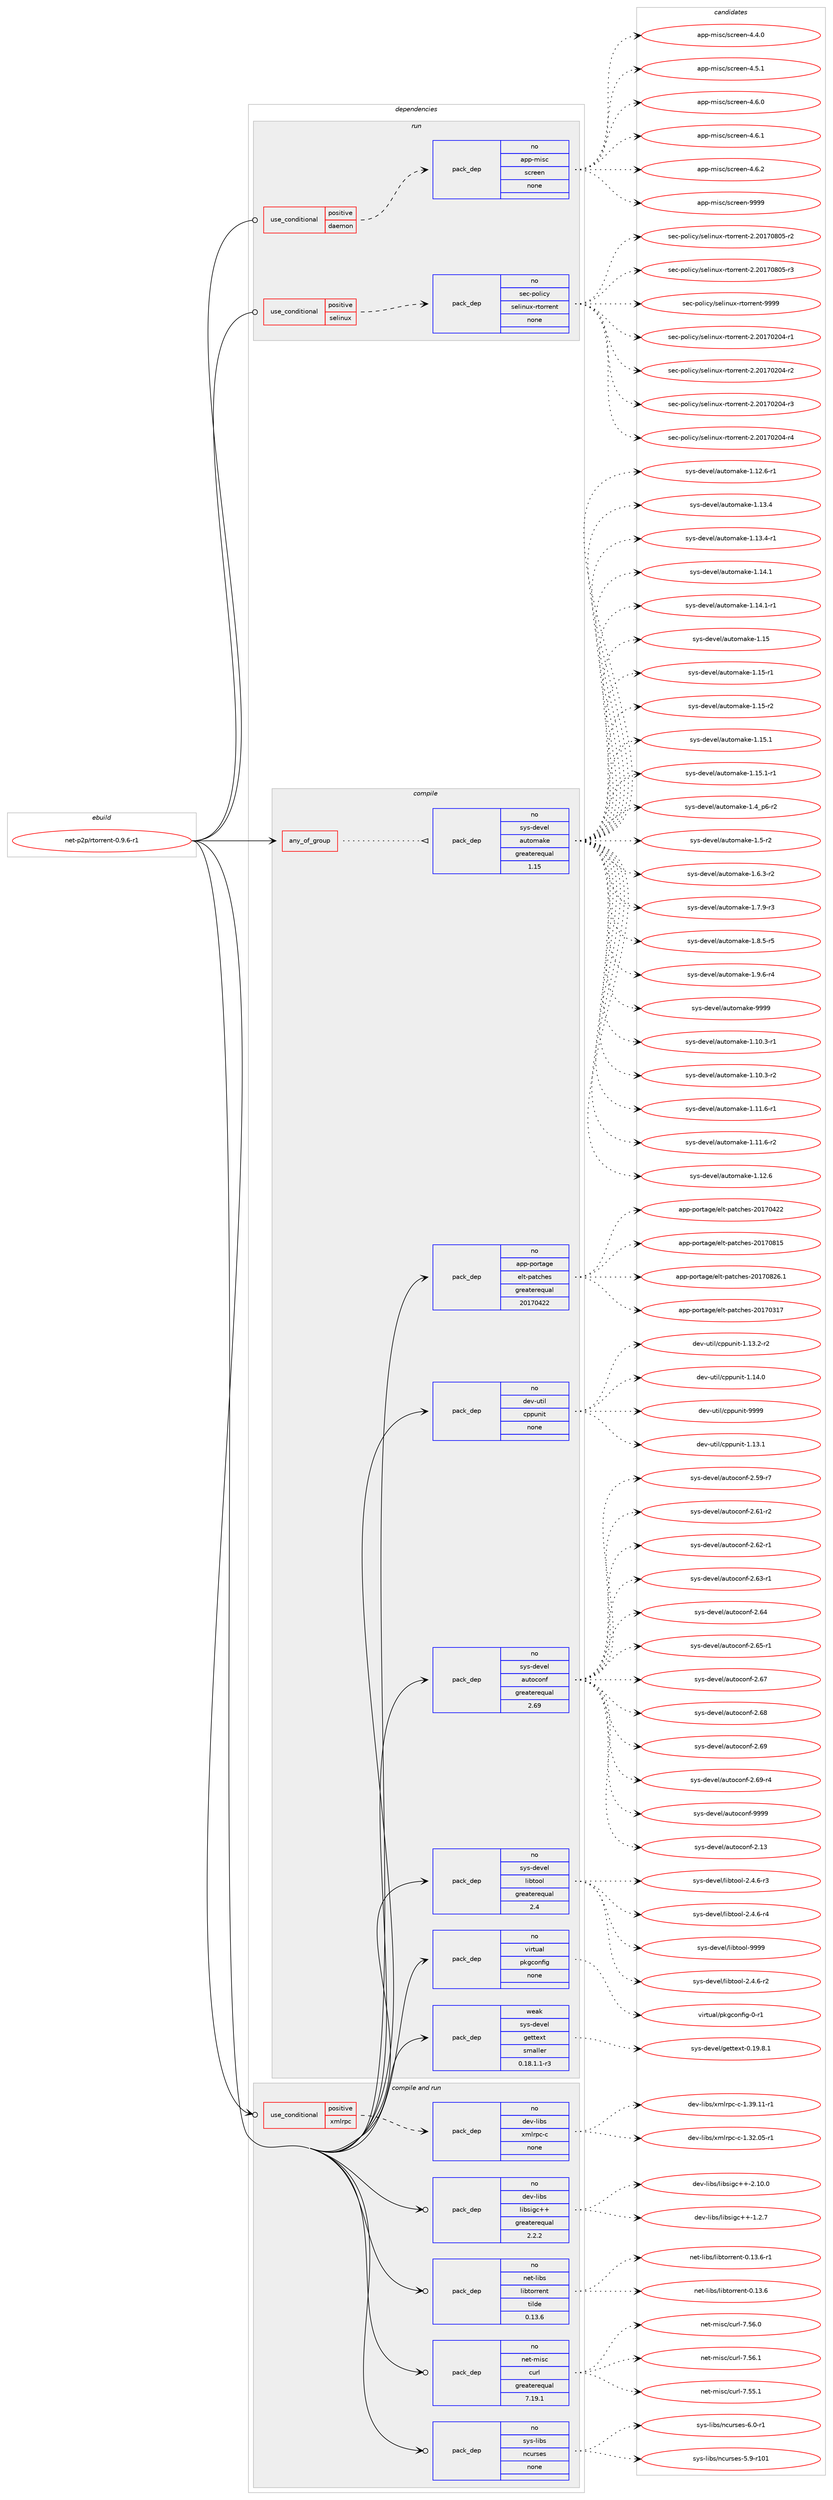 digraph prolog {

# *************
# Graph options
# *************

newrank=true;
concentrate=true;
compound=true;
graph [rankdir=LR,fontname=Helvetica,fontsize=10,ranksep=1.5];#, ranksep=2.5, nodesep=0.2];
edge  [arrowhead=vee];
node  [fontname=Helvetica,fontsize=10];

# **********
# The ebuild
# **********

subgraph cluster_leftcol {
color=gray;
rank=same;
label=<<i>ebuild</i>>;
id [label="net-p2p/rtorrent-0.9.6-r1", color=red, width=4, href="../net-p2p/rtorrent-0.9.6-r1.svg"];
}

# ****************
# The dependencies
# ****************

subgraph cluster_midcol {
color=gray;
label=<<i>dependencies</i>>;
subgraph cluster_compile {
fillcolor="#eeeeee";
style=filled;
label=<<i>compile</i>>;
subgraph any7270 {
dependency435133 [label=<<TABLE BORDER="0" CELLBORDER="1" CELLSPACING="0" CELLPADDING="4"><TR><TD CELLPADDING="10">any_of_group</TD></TR></TABLE>>, shape=none, color=red];subgraph pack320171 {
dependency435134 [label=<<TABLE BORDER="0" CELLBORDER="1" CELLSPACING="0" CELLPADDING="4" WIDTH="220"><TR><TD ROWSPAN="6" CELLPADDING="30">pack_dep</TD></TR><TR><TD WIDTH="110">no</TD></TR><TR><TD>sys-devel</TD></TR><TR><TD>automake</TD></TR><TR><TD>greaterequal</TD></TR><TR><TD>1.15</TD></TR></TABLE>>, shape=none, color=blue];
}
dependency435133:e -> dependency435134:w [weight=20,style="dotted",arrowhead="oinv"];
}
id:e -> dependency435133:w [weight=20,style="solid",arrowhead="vee"];
subgraph pack320172 {
dependency435135 [label=<<TABLE BORDER="0" CELLBORDER="1" CELLSPACING="0" CELLPADDING="4" WIDTH="220"><TR><TD ROWSPAN="6" CELLPADDING="30">pack_dep</TD></TR><TR><TD WIDTH="110">no</TD></TR><TR><TD>app-portage</TD></TR><TR><TD>elt-patches</TD></TR><TR><TD>greaterequal</TD></TR><TR><TD>20170422</TD></TR></TABLE>>, shape=none, color=blue];
}
id:e -> dependency435135:w [weight=20,style="solid",arrowhead="vee"];
subgraph pack320173 {
dependency435136 [label=<<TABLE BORDER="0" CELLBORDER="1" CELLSPACING="0" CELLPADDING="4" WIDTH="220"><TR><TD ROWSPAN="6" CELLPADDING="30">pack_dep</TD></TR><TR><TD WIDTH="110">no</TD></TR><TR><TD>dev-util</TD></TR><TR><TD>cppunit</TD></TR><TR><TD>none</TD></TR><TR><TD></TD></TR></TABLE>>, shape=none, color=blue];
}
id:e -> dependency435136:w [weight=20,style="solid",arrowhead="vee"];
subgraph pack320174 {
dependency435137 [label=<<TABLE BORDER="0" CELLBORDER="1" CELLSPACING="0" CELLPADDING="4" WIDTH="220"><TR><TD ROWSPAN="6" CELLPADDING="30">pack_dep</TD></TR><TR><TD WIDTH="110">no</TD></TR><TR><TD>sys-devel</TD></TR><TR><TD>autoconf</TD></TR><TR><TD>greaterequal</TD></TR><TR><TD>2.69</TD></TR></TABLE>>, shape=none, color=blue];
}
id:e -> dependency435137:w [weight=20,style="solid",arrowhead="vee"];
subgraph pack320175 {
dependency435138 [label=<<TABLE BORDER="0" CELLBORDER="1" CELLSPACING="0" CELLPADDING="4" WIDTH="220"><TR><TD ROWSPAN="6" CELLPADDING="30">pack_dep</TD></TR><TR><TD WIDTH="110">no</TD></TR><TR><TD>sys-devel</TD></TR><TR><TD>libtool</TD></TR><TR><TD>greaterequal</TD></TR><TR><TD>2.4</TD></TR></TABLE>>, shape=none, color=blue];
}
id:e -> dependency435138:w [weight=20,style="solid",arrowhead="vee"];
subgraph pack320176 {
dependency435139 [label=<<TABLE BORDER="0" CELLBORDER="1" CELLSPACING="0" CELLPADDING="4" WIDTH="220"><TR><TD ROWSPAN="6" CELLPADDING="30">pack_dep</TD></TR><TR><TD WIDTH="110">no</TD></TR><TR><TD>virtual</TD></TR><TR><TD>pkgconfig</TD></TR><TR><TD>none</TD></TR><TR><TD></TD></TR></TABLE>>, shape=none, color=blue];
}
id:e -> dependency435139:w [weight=20,style="solid",arrowhead="vee"];
subgraph pack320177 {
dependency435140 [label=<<TABLE BORDER="0" CELLBORDER="1" CELLSPACING="0" CELLPADDING="4" WIDTH="220"><TR><TD ROWSPAN="6" CELLPADDING="30">pack_dep</TD></TR><TR><TD WIDTH="110">weak</TD></TR><TR><TD>sys-devel</TD></TR><TR><TD>gettext</TD></TR><TR><TD>smaller</TD></TR><TR><TD>0.18.1.1-r3</TD></TR></TABLE>>, shape=none, color=blue];
}
id:e -> dependency435140:w [weight=20,style="solid",arrowhead="vee"];
}
subgraph cluster_compileandrun {
fillcolor="#eeeeee";
style=filled;
label=<<i>compile and run</i>>;
subgraph cond107459 {
dependency435141 [label=<<TABLE BORDER="0" CELLBORDER="1" CELLSPACING="0" CELLPADDING="4"><TR><TD ROWSPAN="3" CELLPADDING="10">use_conditional</TD></TR><TR><TD>positive</TD></TR><TR><TD>xmlrpc</TD></TR></TABLE>>, shape=none, color=red];
subgraph pack320178 {
dependency435142 [label=<<TABLE BORDER="0" CELLBORDER="1" CELLSPACING="0" CELLPADDING="4" WIDTH="220"><TR><TD ROWSPAN="6" CELLPADDING="30">pack_dep</TD></TR><TR><TD WIDTH="110">no</TD></TR><TR><TD>dev-libs</TD></TR><TR><TD>xmlrpc-c</TD></TR><TR><TD>none</TD></TR><TR><TD></TD></TR></TABLE>>, shape=none, color=blue];
}
dependency435141:e -> dependency435142:w [weight=20,style="dashed",arrowhead="vee"];
}
id:e -> dependency435141:w [weight=20,style="solid",arrowhead="odotvee"];
subgraph pack320179 {
dependency435143 [label=<<TABLE BORDER="0" CELLBORDER="1" CELLSPACING="0" CELLPADDING="4" WIDTH="220"><TR><TD ROWSPAN="6" CELLPADDING="30">pack_dep</TD></TR><TR><TD WIDTH="110">no</TD></TR><TR><TD>dev-libs</TD></TR><TR><TD>libsigc++</TD></TR><TR><TD>greaterequal</TD></TR><TR><TD>2.2.2</TD></TR></TABLE>>, shape=none, color=blue];
}
id:e -> dependency435143:w [weight=20,style="solid",arrowhead="odotvee"];
subgraph pack320180 {
dependency435144 [label=<<TABLE BORDER="0" CELLBORDER="1" CELLSPACING="0" CELLPADDING="4" WIDTH="220"><TR><TD ROWSPAN="6" CELLPADDING="30">pack_dep</TD></TR><TR><TD WIDTH="110">no</TD></TR><TR><TD>net-libs</TD></TR><TR><TD>libtorrent</TD></TR><TR><TD>tilde</TD></TR><TR><TD>0.13.6</TD></TR></TABLE>>, shape=none, color=blue];
}
id:e -> dependency435144:w [weight=20,style="solid",arrowhead="odotvee"];
subgraph pack320181 {
dependency435145 [label=<<TABLE BORDER="0" CELLBORDER="1" CELLSPACING="0" CELLPADDING="4" WIDTH="220"><TR><TD ROWSPAN="6" CELLPADDING="30">pack_dep</TD></TR><TR><TD WIDTH="110">no</TD></TR><TR><TD>net-misc</TD></TR><TR><TD>curl</TD></TR><TR><TD>greaterequal</TD></TR><TR><TD>7.19.1</TD></TR></TABLE>>, shape=none, color=blue];
}
id:e -> dependency435145:w [weight=20,style="solid",arrowhead="odotvee"];
subgraph pack320182 {
dependency435146 [label=<<TABLE BORDER="0" CELLBORDER="1" CELLSPACING="0" CELLPADDING="4" WIDTH="220"><TR><TD ROWSPAN="6" CELLPADDING="30">pack_dep</TD></TR><TR><TD WIDTH="110">no</TD></TR><TR><TD>sys-libs</TD></TR><TR><TD>ncurses</TD></TR><TR><TD>none</TD></TR><TR><TD></TD></TR></TABLE>>, shape=none, color=blue];
}
id:e -> dependency435146:w [weight=20,style="solid",arrowhead="odotvee"];
}
subgraph cluster_run {
fillcolor="#eeeeee";
style=filled;
label=<<i>run</i>>;
subgraph cond107460 {
dependency435147 [label=<<TABLE BORDER="0" CELLBORDER="1" CELLSPACING="0" CELLPADDING="4"><TR><TD ROWSPAN="3" CELLPADDING="10">use_conditional</TD></TR><TR><TD>positive</TD></TR><TR><TD>daemon</TD></TR></TABLE>>, shape=none, color=red];
subgraph pack320183 {
dependency435148 [label=<<TABLE BORDER="0" CELLBORDER="1" CELLSPACING="0" CELLPADDING="4" WIDTH="220"><TR><TD ROWSPAN="6" CELLPADDING="30">pack_dep</TD></TR><TR><TD WIDTH="110">no</TD></TR><TR><TD>app-misc</TD></TR><TR><TD>screen</TD></TR><TR><TD>none</TD></TR><TR><TD></TD></TR></TABLE>>, shape=none, color=blue];
}
dependency435147:e -> dependency435148:w [weight=20,style="dashed",arrowhead="vee"];
}
id:e -> dependency435147:w [weight=20,style="solid",arrowhead="odot"];
subgraph cond107461 {
dependency435149 [label=<<TABLE BORDER="0" CELLBORDER="1" CELLSPACING="0" CELLPADDING="4"><TR><TD ROWSPAN="3" CELLPADDING="10">use_conditional</TD></TR><TR><TD>positive</TD></TR><TR><TD>selinux</TD></TR></TABLE>>, shape=none, color=red];
subgraph pack320184 {
dependency435150 [label=<<TABLE BORDER="0" CELLBORDER="1" CELLSPACING="0" CELLPADDING="4" WIDTH="220"><TR><TD ROWSPAN="6" CELLPADDING="30">pack_dep</TD></TR><TR><TD WIDTH="110">no</TD></TR><TR><TD>sec-policy</TD></TR><TR><TD>selinux-rtorrent</TD></TR><TR><TD>none</TD></TR><TR><TD></TD></TR></TABLE>>, shape=none, color=blue];
}
dependency435149:e -> dependency435150:w [weight=20,style="dashed",arrowhead="vee"];
}
id:e -> dependency435149:w [weight=20,style="solid",arrowhead="odot"];
}
}

# **************
# The candidates
# **************

subgraph cluster_choices {
rank=same;
color=gray;
label=<<i>candidates</i>>;

subgraph choice320171 {
color=black;
nodesep=1;
choice11512111545100101118101108479711711611110997107101454946494846514511449 [label="sys-devel/automake-1.10.3-r1", color=red, width=4,href="../sys-devel/automake-1.10.3-r1.svg"];
choice11512111545100101118101108479711711611110997107101454946494846514511450 [label="sys-devel/automake-1.10.3-r2", color=red, width=4,href="../sys-devel/automake-1.10.3-r2.svg"];
choice11512111545100101118101108479711711611110997107101454946494946544511449 [label="sys-devel/automake-1.11.6-r1", color=red, width=4,href="../sys-devel/automake-1.11.6-r1.svg"];
choice11512111545100101118101108479711711611110997107101454946494946544511450 [label="sys-devel/automake-1.11.6-r2", color=red, width=4,href="../sys-devel/automake-1.11.6-r2.svg"];
choice1151211154510010111810110847971171161111099710710145494649504654 [label="sys-devel/automake-1.12.6", color=red, width=4,href="../sys-devel/automake-1.12.6.svg"];
choice11512111545100101118101108479711711611110997107101454946495046544511449 [label="sys-devel/automake-1.12.6-r1", color=red, width=4,href="../sys-devel/automake-1.12.6-r1.svg"];
choice1151211154510010111810110847971171161111099710710145494649514652 [label="sys-devel/automake-1.13.4", color=red, width=4,href="../sys-devel/automake-1.13.4.svg"];
choice11512111545100101118101108479711711611110997107101454946495146524511449 [label="sys-devel/automake-1.13.4-r1", color=red, width=4,href="../sys-devel/automake-1.13.4-r1.svg"];
choice1151211154510010111810110847971171161111099710710145494649524649 [label="sys-devel/automake-1.14.1", color=red, width=4,href="../sys-devel/automake-1.14.1.svg"];
choice11512111545100101118101108479711711611110997107101454946495246494511449 [label="sys-devel/automake-1.14.1-r1", color=red, width=4,href="../sys-devel/automake-1.14.1-r1.svg"];
choice115121115451001011181011084797117116111109971071014549464953 [label="sys-devel/automake-1.15", color=red, width=4,href="../sys-devel/automake-1.15.svg"];
choice1151211154510010111810110847971171161111099710710145494649534511449 [label="sys-devel/automake-1.15-r1", color=red, width=4,href="../sys-devel/automake-1.15-r1.svg"];
choice1151211154510010111810110847971171161111099710710145494649534511450 [label="sys-devel/automake-1.15-r2", color=red, width=4,href="../sys-devel/automake-1.15-r2.svg"];
choice1151211154510010111810110847971171161111099710710145494649534649 [label="sys-devel/automake-1.15.1", color=red, width=4,href="../sys-devel/automake-1.15.1.svg"];
choice11512111545100101118101108479711711611110997107101454946495346494511449 [label="sys-devel/automake-1.15.1-r1", color=red, width=4,href="../sys-devel/automake-1.15.1-r1.svg"];
choice115121115451001011181011084797117116111109971071014549465295112544511450 [label="sys-devel/automake-1.4_p6-r2", color=red, width=4,href="../sys-devel/automake-1.4_p6-r2.svg"];
choice11512111545100101118101108479711711611110997107101454946534511450 [label="sys-devel/automake-1.5-r2", color=red, width=4,href="../sys-devel/automake-1.5-r2.svg"];
choice115121115451001011181011084797117116111109971071014549465446514511450 [label="sys-devel/automake-1.6.3-r2", color=red, width=4,href="../sys-devel/automake-1.6.3-r2.svg"];
choice115121115451001011181011084797117116111109971071014549465546574511451 [label="sys-devel/automake-1.7.9-r3", color=red, width=4,href="../sys-devel/automake-1.7.9-r3.svg"];
choice115121115451001011181011084797117116111109971071014549465646534511453 [label="sys-devel/automake-1.8.5-r5", color=red, width=4,href="../sys-devel/automake-1.8.5-r5.svg"];
choice115121115451001011181011084797117116111109971071014549465746544511452 [label="sys-devel/automake-1.9.6-r4", color=red, width=4,href="../sys-devel/automake-1.9.6-r4.svg"];
choice115121115451001011181011084797117116111109971071014557575757 [label="sys-devel/automake-9999", color=red, width=4,href="../sys-devel/automake-9999.svg"];
dependency435134:e -> choice11512111545100101118101108479711711611110997107101454946494846514511449:w [style=dotted,weight="100"];
dependency435134:e -> choice11512111545100101118101108479711711611110997107101454946494846514511450:w [style=dotted,weight="100"];
dependency435134:e -> choice11512111545100101118101108479711711611110997107101454946494946544511449:w [style=dotted,weight="100"];
dependency435134:e -> choice11512111545100101118101108479711711611110997107101454946494946544511450:w [style=dotted,weight="100"];
dependency435134:e -> choice1151211154510010111810110847971171161111099710710145494649504654:w [style=dotted,weight="100"];
dependency435134:e -> choice11512111545100101118101108479711711611110997107101454946495046544511449:w [style=dotted,weight="100"];
dependency435134:e -> choice1151211154510010111810110847971171161111099710710145494649514652:w [style=dotted,weight="100"];
dependency435134:e -> choice11512111545100101118101108479711711611110997107101454946495146524511449:w [style=dotted,weight="100"];
dependency435134:e -> choice1151211154510010111810110847971171161111099710710145494649524649:w [style=dotted,weight="100"];
dependency435134:e -> choice11512111545100101118101108479711711611110997107101454946495246494511449:w [style=dotted,weight="100"];
dependency435134:e -> choice115121115451001011181011084797117116111109971071014549464953:w [style=dotted,weight="100"];
dependency435134:e -> choice1151211154510010111810110847971171161111099710710145494649534511449:w [style=dotted,weight="100"];
dependency435134:e -> choice1151211154510010111810110847971171161111099710710145494649534511450:w [style=dotted,weight="100"];
dependency435134:e -> choice1151211154510010111810110847971171161111099710710145494649534649:w [style=dotted,weight="100"];
dependency435134:e -> choice11512111545100101118101108479711711611110997107101454946495346494511449:w [style=dotted,weight="100"];
dependency435134:e -> choice115121115451001011181011084797117116111109971071014549465295112544511450:w [style=dotted,weight="100"];
dependency435134:e -> choice11512111545100101118101108479711711611110997107101454946534511450:w [style=dotted,weight="100"];
dependency435134:e -> choice115121115451001011181011084797117116111109971071014549465446514511450:w [style=dotted,weight="100"];
dependency435134:e -> choice115121115451001011181011084797117116111109971071014549465546574511451:w [style=dotted,weight="100"];
dependency435134:e -> choice115121115451001011181011084797117116111109971071014549465646534511453:w [style=dotted,weight="100"];
dependency435134:e -> choice115121115451001011181011084797117116111109971071014549465746544511452:w [style=dotted,weight="100"];
dependency435134:e -> choice115121115451001011181011084797117116111109971071014557575757:w [style=dotted,weight="100"];
}
subgraph choice320172 {
color=black;
nodesep=1;
choice97112112451121111141169710310147101108116451129711699104101115455048495548514955 [label="app-portage/elt-patches-20170317", color=red, width=4,href="../app-portage/elt-patches-20170317.svg"];
choice97112112451121111141169710310147101108116451129711699104101115455048495548525050 [label="app-portage/elt-patches-20170422", color=red, width=4,href="../app-portage/elt-patches-20170422.svg"];
choice97112112451121111141169710310147101108116451129711699104101115455048495548564953 [label="app-portage/elt-patches-20170815", color=red, width=4,href="../app-portage/elt-patches-20170815.svg"];
choice971121124511211111411697103101471011081164511297116991041011154550484955485650544649 [label="app-portage/elt-patches-20170826.1", color=red, width=4,href="../app-portage/elt-patches-20170826.1.svg"];
dependency435135:e -> choice97112112451121111141169710310147101108116451129711699104101115455048495548514955:w [style=dotted,weight="100"];
dependency435135:e -> choice97112112451121111141169710310147101108116451129711699104101115455048495548525050:w [style=dotted,weight="100"];
dependency435135:e -> choice97112112451121111141169710310147101108116451129711699104101115455048495548564953:w [style=dotted,weight="100"];
dependency435135:e -> choice971121124511211111411697103101471011081164511297116991041011154550484955485650544649:w [style=dotted,weight="100"];
}
subgraph choice320173 {
color=black;
nodesep=1;
choice10010111845117116105108479911211211711010511645494649514649 [label="dev-util/cppunit-1.13.1", color=red, width=4,href="../dev-util/cppunit-1.13.1.svg"];
choice100101118451171161051084799112112117110105116454946495146504511450 [label="dev-util/cppunit-1.13.2-r2", color=red, width=4,href="../dev-util/cppunit-1.13.2-r2.svg"];
choice10010111845117116105108479911211211711010511645494649524648 [label="dev-util/cppunit-1.14.0", color=red, width=4,href="../dev-util/cppunit-1.14.0.svg"];
choice1001011184511711610510847991121121171101051164557575757 [label="dev-util/cppunit-9999", color=red, width=4,href="../dev-util/cppunit-9999.svg"];
dependency435136:e -> choice10010111845117116105108479911211211711010511645494649514649:w [style=dotted,weight="100"];
dependency435136:e -> choice100101118451171161051084799112112117110105116454946495146504511450:w [style=dotted,weight="100"];
dependency435136:e -> choice10010111845117116105108479911211211711010511645494649524648:w [style=dotted,weight="100"];
dependency435136:e -> choice1001011184511711610510847991121121171101051164557575757:w [style=dotted,weight="100"];
}
subgraph choice320174 {
color=black;
nodesep=1;
choice115121115451001011181011084797117116111991111101024550464951 [label="sys-devel/autoconf-2.13", color=red, width=4,href="../sys-devel/autoconf-2.13.svg"];
choice1151211154510010111810110847971171161119911111010245504653574511455 [label="sys-devel/autoconf-2.59-r7", color=red, width=4,href="../sys-devel/autoconf-2.59-r7.svg"];
choice1151211154510010111810110847971171161119911111010245504654494511450 [label="sys-devel/autoconf-2.61-r2", color=red, width=4,href="../sys-devel/autoconf-2.61-r2.svg"];
choice1151211154510010111810110847971171161119911111010245504654504511449 [label="sys-devel/autoconf-2.62-r1", color=red, width=4,href="../sys-devel/autoconf-2.62-r1.svg"];
choice1151211154510010111810110847971171161119911111010245504654514511449 [label="sys-devel/autoconf-2.63-r1", color=red, width=4,href="../sys-devel/autoconf-2.63-r1.svg"];
choice115121115451001011181011084797117116111991111101024550465452 [label="sys-devel/autoconf-2.64", color=red, width=4,href="../sys-devel/autoconf-2.64.svg"];
choice1151211154510010111810110847971171161119911111010245504654534511449 [label="sys-devel/autoconf-2.65-r1", color=red, width=4,href="../sys-devel/autoconf-2.65-r1.svg"];
choice115121115451001011181011084797117116111991111101024550465455 [label="sys-devel/autoconf-2.67", color=red, width=4,href="../sys-devel/autoconf-2.67.svg"];
choice115121115451001011181011084797117116111991111101024550465456 [label="sys-devel/autoconf-2.68", color=red, width=4,href="../sys-devel/autoconf-2.68.svg"];
choice115121115451001011181011084797117116111991111101024550465457 [label="sys-devel/autoconf-2.69", color=red, width=4,href="../sys-devel/autoconf-2.69.svg"];
choice1151211154510010111810110847971171161119911111010245504654574511452 [label="sys-devel/autoconf-2.69-r4", color=red, width=4,href="../sys-devel/autoconf-2.69-r4.svg"];
choice115121115451001011181011084797117116111991111101024557575757 [label="sys-devel/autoconf-9999", color=red, width=4,href="../sys-devel/autoconf-9999.svg"];
dependency435137:e -> choice115121115451001011181011084797117116111991111101024550464951:w [style=dotted,weight="100"];
dependency435137:e -> choice1151211154510010111810110847971171161119911111010245504653574511455:w [style=dotted,weight="100"];
dependency435137:e -> choice1151211154510010111810110847971171161119911111010245504654494511450:w [style=dotted,weight="100"];
dependency435137:e -> choice1151211154510010111810110847971171161119911111010245504654504511449:w [style=dotted,weight="100"];
dependency435137:e -> choice1151211154510010111810110847971171161119911111010245504654514511449:w [style=dotted,weight="100"];
dependency435137:e -> choice115121115451001011181011084797117116111991111101024550465452:w [style=dotted,weight="100"];
dependency435137:e -> choice1151211154510010111810110847971171161119911111010245504654534511449:w [style=dotted,weight="100"];
dependency435137:e -> choice115121115451001011181011084797117116111991111101024550465455:w [style=dotted,weight="100"];
dependency435137:e -> choice115121115451001011181011084797117116111991111101024550465456:w [style=dotted,weight="100"];
dependency435137:e -> choice115121115451001011181011084797117116111991111101024550465457:w [style=dotted,weight="100"];
dependency435137:e -> choice1151211154510010111810110847971171161119911111010245504654574511452:w [style=dotted,weight="100"];
dependency435137:e -> choice115121115451001011181011084797117116111991111101024557575757:w [style=dotted,weight="100"];
}
subgraph choice320175 {
color=black;
nodesep=1;
choice1151211154510010111810110847108105981161111111084550465246544511450 [label="sys-devel/libtool-2.4.6-r2", color=red, width=4,href="../sys-devel/libtool-2.4.6-r2.svg"];
choice1151211154510010111810110847108105981161111111084550465246544511451 [label="sys-devel/libtool-2.4.6-r3", color=red, width=4,href="../sys-devel/libtool-2.4.6-r3.svg"];
choice1151211154510010111810110847108105981161111111084550465246544511452 [label="sys-devel/libtool-2.4.6-r4", color=red, width=4,href="../sys-devel/libtool-2.4.6-r4.svg"];
choice1151211154510010111810110847108105981161111111084557575757 [label="sys-devel/libtool-9999", color=red, width=4,href="../sys-devel/libtool-9999.svg"];
dependency435138:e -> choice1151211154510010111810110847108105981161111111084550465246544511450:w [style=dotted,weight="100"];
dependency435138:e -> choice1151211154510010111810110847108105981161111111084550465246544511451:w [style=dotted,weight="100"];
dependency435138:e -> choice1151211154510010111810110847108105981161111111084550465246544511452:w [style=dotted,weight="100"];
dependency435138:e -> choice1151211154510010111810110847108105981161111111084557575757:w [style=dotted,weight="100"];
}
subgraph choice320176 {
color=black;
nodesep=1;
choice11810511411611797108471121071039911111010210510345484511449 [label="virtual/pkgconfig-0-r1", color=red, width=4,href="../virtual/pkgconfig-0-r1.svg"];
dependency435139:e -> choice11810511411611797108471121071039911111010210510345484511449:w [style=dotted,weight="100"];
}
subgraph choice320177 {
color=black;
nodesep=1;
choice1151211154510010111810110847103101116116101120116454846495746564649 [label="sys-devel/gettext-0.19.8.1", color=red, width=4,href="../sys-devel/gettext-0.19.8.1.svg"];
dependency435140:e -> choice1151211154510010111810110847103101116116101120116454846495746564649:w [style=dotted,weight="100"];
}
subgraph choice320178 {
color=black;
nodesep=1;
choice10010111845108105981154712010910811411299459945494651504648534511449 [label="dev-libs/xmlrpc-c-1.32.05-r1", color=red, width=4,href="../dev-libs/xmlrpc-c-1.32.05-r1.svg"];
choice10010111845108105981154712010910811411299459945494651574649494511449 [label="dev-libs/xmlrpc-c-1.39.11-r1", color=red, width=4,href="../dev-libs/xmlrpc-c-1.39.11-r1.svg"];
dependency435142:e -> choice10010111845108105981154712010910811411299459945494651504648534511449:w [style=dotted,weight="100"];
dependency435142:e -> choice10010111845108105981154712010910811411299459945494651574649494511449:w [style=dotted,weight="100"];
}
subgraph choice320179 {
color=black;
nodesep=1;
choice10010111845108105981154710810598115105103994343454946504655 [label="dev-libs/libsigc++-1.2.7", color=red, width=4,href="../dev-libs/libsigc++-1.2.7.svg"];
choice1001011184510810598115471081059811510510399434345504649484648 [label="dev-libs/libsigc++-2.10.0", color=red, width=4,href="../dev-libs/libsigc++-2.10.0.svg"];
dependency435143:e -> choice10010111845108105981154710810598115105103994343454946504655:w [style=dotted,weight="100"];
dependency435143:e -> choice1001011184510810598115471081059811510510399434345504649484648:w [style=dotted,weight="100"];
}
subgraph choice320180 {
color=black;
nodesep=1;
choice1101011164510810598115471081059811611111411410111011645484649514654 [label="net-libs/libtorrent-0.13.6", color=red, width=4,href="../net-libs/libtorrent-0.13.6.svg"];
choice11010111645108105981154710810598116111114114101110116454846495146544511449 [label="net-libs/libtorrent-0.13.6-r1", color=red, width=4,href="../net-libs/libtorrent-0.13.6-r1.svg"];
dependency435144:e -> choice1101011164510810598115471081059811611111411410111011645484649514654:w [style=dotted,weight="100"];
dependency435144:e -> choice11010111645108105981154710810598116111114114101110116454846495146544511449:w [style=dotted,weight="100"];
}
subgraph choice320181 {
color=black;
nodesep=1;
choice1101011164510910511599479911711410845554653534649 [label="net-misc/curl-7.55.1", color=red, width=4,href="../net-misc/curl-7.55.1.svg"];
choice1101011164510910511599479911711410845554653544648 [label="net-misc/curl-7.56.0", color=red, width=4,href="../net-misc/curl-7.56.0.svg"];
choice1101011164510910511599479911711410845554653544649 [label="net-misc/curl-7.56.1", color=red, width=4,href="../net-misc/curl-7.56.1.svg"];
dependency435145:e -> choice1101011164510910511599479911711410845554653534649:w [style=dotted,weight="100"];
dependency435145:e -> choice1101011164510910511599479911711410845554653544648:w [style=dotted,weight="100"];
dependency435145:e -> choice1101011164510910511599479911711410845554653544649:w [style=dotted,weight="100"];
}
subgraph choice320182 {
color=black;
nodesep=1;
choice115121115451081059811547110991171141151011154553465745114494849 [label="sys-libs/ncurses-5.9-r101", color=red, width=4,href="../sys-libs/ncurses-5.9-r101.svg"];
choice11512111545108105981154711099117114115101115455446484511449 [label="sys-libs/ncurses-6.0-r1", color=red, width=4,href="../sys-libs/ncurses-6.0-r1.svg"];
dependency435146:e -> choice115121115451081059811547110991171141151011154553465745114494849:w [style=dotted,weight="100"];
dependency435146:e -> choice11512111545108105981154711099117114115101115455446484511449:w [style=dotted,weight="100"];
}
subgraph choice320183 {
color=black;
nodesep=1;
choice9711211245109105115994711599114101101110455246524648 [label="app-misc/screen-4.4.0", color=red, width=4,href="../app-misc/screen-4.4.0.svg"];
choice9711211245109105115994711599114101101110455246534649 [label="app-misc/screen-4.5.1", color=red, width=4,href="../app-misc/screen-4.5.1.svg"];
choice9711211245109105115994711599114101101110455246544648 [label="app-misc/screen-4.6.0", color=red, width=4,href="../app-misc/screen-4.6.0.svg"];
choice9711211245109105115994711599114101101110455246544649 [label="app-misc/screen-4.6.1", color=red, width=4,href="../app-misc/screen-4.6.1.svg"];
choice9711211245109105115994711599114101101110455246544650 [label="app-misc/screen-4.6.2", color=red, width=4,href="../app-misc/screen-4.6.2.svg"];
choice97112112451091051159947115991141011011104557575757 [label="app-misc/screen-9999", color=red, width=4,href="../app-misc/screen-9999.svg"];
dependency435148:e -> choice9711211245109105115994711599114101101110455246524648:w [style=dotted,weight="100"];
dependency435148:e -> choice9711211245109105115994711599114101101110455246534649:w [style=dotted,weight="100"];
dependency435148:e -> choice9711211245109105115994711599114101101110455246544648:w [style=dotted,weight="100"];
dependency435148:e -> choice9711211245109105115994711599114101101110455246544649:w [style=dotted,weight="100"];
dependency435148:e -> choice9711211245109105115994711599114101101110455246544650:w [style=dotted,weight="100"];
dependency435148:e -> choice97112112451091051159947115991141011011104557575757:w [style=dotted,weight="100"];
}
subgraph choice320184 {
color=black;
nodesep=1;
choice115101994511211110810599121471151011081051101171204511411611111411410111011645504650484955485048524511449 [label="sec-policy/selinux-rtorrent-2.20170204-r1", color=red, width=4,href="../sec-policy/selinux-rtorrent-2.20170204-r1.svg"];
choice115101994511211110810599121471151011081051101171204511411611111411410111011645504650484955485048524511450 [label="sec-policy/selinux-rtorrent-2.20170204-r2", color=red, width=4,href="../sec-policy/selinux-rtorrent-2.20170204-r2.svg"];
choice115101994511211110810599121471151011081051101171204511411611111411410111011645504650484955485048524511451 [label="sec-policy/selinux-rtorrent-2.20170204-r3", color=red, width=4,href="../sec-policy/selinux-rtorrent-2.20170204-r3.svg"];
choice115101994511211110810599121471151011081051101171204511411611111411410111011645504650484955485048524511452 [label="sec-policy/selinux-rtorrent-2.20170204-r4", color=red, width=4,href="../sec-policy/selinux-rtorrent-2.20170204-r4.svg"];
choice115101994511211110810599121471151011081051101171204511411611111411410111011645504650484955485648534511450 [label="sec-policy/selinux-rtorrent-2.20170805-r2", color=red, width=4,href="../sec-policy/selinux-rtorrent-2.20170805-r2.svg"];
choice115101994511211110810599121471151011081051101171204511411611111411410111011645504650484955485648534511451 [label="sec-policy/selinux-rtorrent-2.20170805-r3", color=red, width=4,href="../sec-policy/selinux-rtorrent-2.20170805-r3.svg"];
choice11510199451121111081059912147115101108105110117120451141161111141141011101164557575757 [label="sec-policy/selinux-rtorrent-9999", color=red, width=4,href="../sec-policy/selinux-rtorrent-9999.svg"];
dependency435150:e -> choice115101994511211110810599121471151011081051101171204511411611111411410111011645504650484955485048524511449:w [style=dotted,weight="100"];
dependency435150:e -> choice115101994511211110810599121471151011081051101171204511411611111411410111011645504650484955485048524511450:w [style=dotted,weight="100"];
dependency435150:e -> choice115101994511211110810599121471151011081051101171204511411611111411410111011645504650484955485048524511451:w [style=dotted,weight="100"];
dependency435150:e -> choice115101994511211110810599121471151011081051101171204511411611111411410111011645504650484955485048524511452:w [style=dotted,weight="100"];
dependency435150:e -> choice115101994511211110810599121471151011081051101171204511411611111411410111011645504650484955485648534511450:w [style=dotted,weight="100"];
dependency435150:e -> choice115101994511211110810599121471151011081051101171204511411611111411410111011645504650484955485648534511451:w [style=dotted,weight="100"];
dependency435150:e -> choice11510199451121111081059912147115101108105110117120451141161111141141011101164557575757:w [style=dotted,weight="100"];
}
}

}
